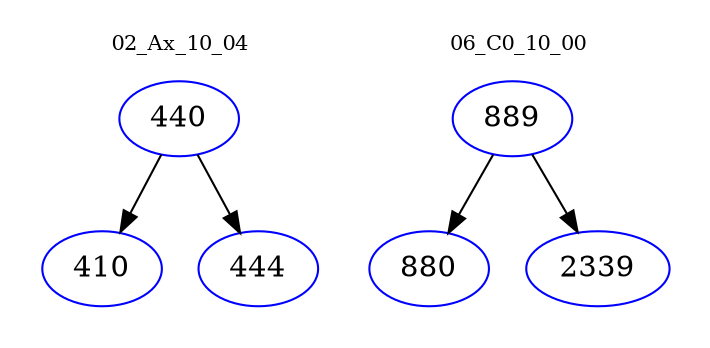 digraph{
subgraph cluster_0 {
color = white
label = "02_Ax_10_04";
fontsize=10;
T0_440 [label="440", color="blue"]
T0_440 -> T0_410 [color="black"]
T0_410 [label="410", color="blue"]
T0_440 -> T0_444 [color="black"]
T0_444 [label="444", color="blue"]
}
subgraph cluster_1 {
color = white
label = "06_C0_10_00";
fontsize=10;
T1_889 [label="889", color="blue"]
T1_889 -> T1_880 [color="black"]
T1_880 [label="880", color="blue"]
T1_889 -> T1_2339 [color="black"]
T1_2339 [label="2339", color="blue"]
}
}
